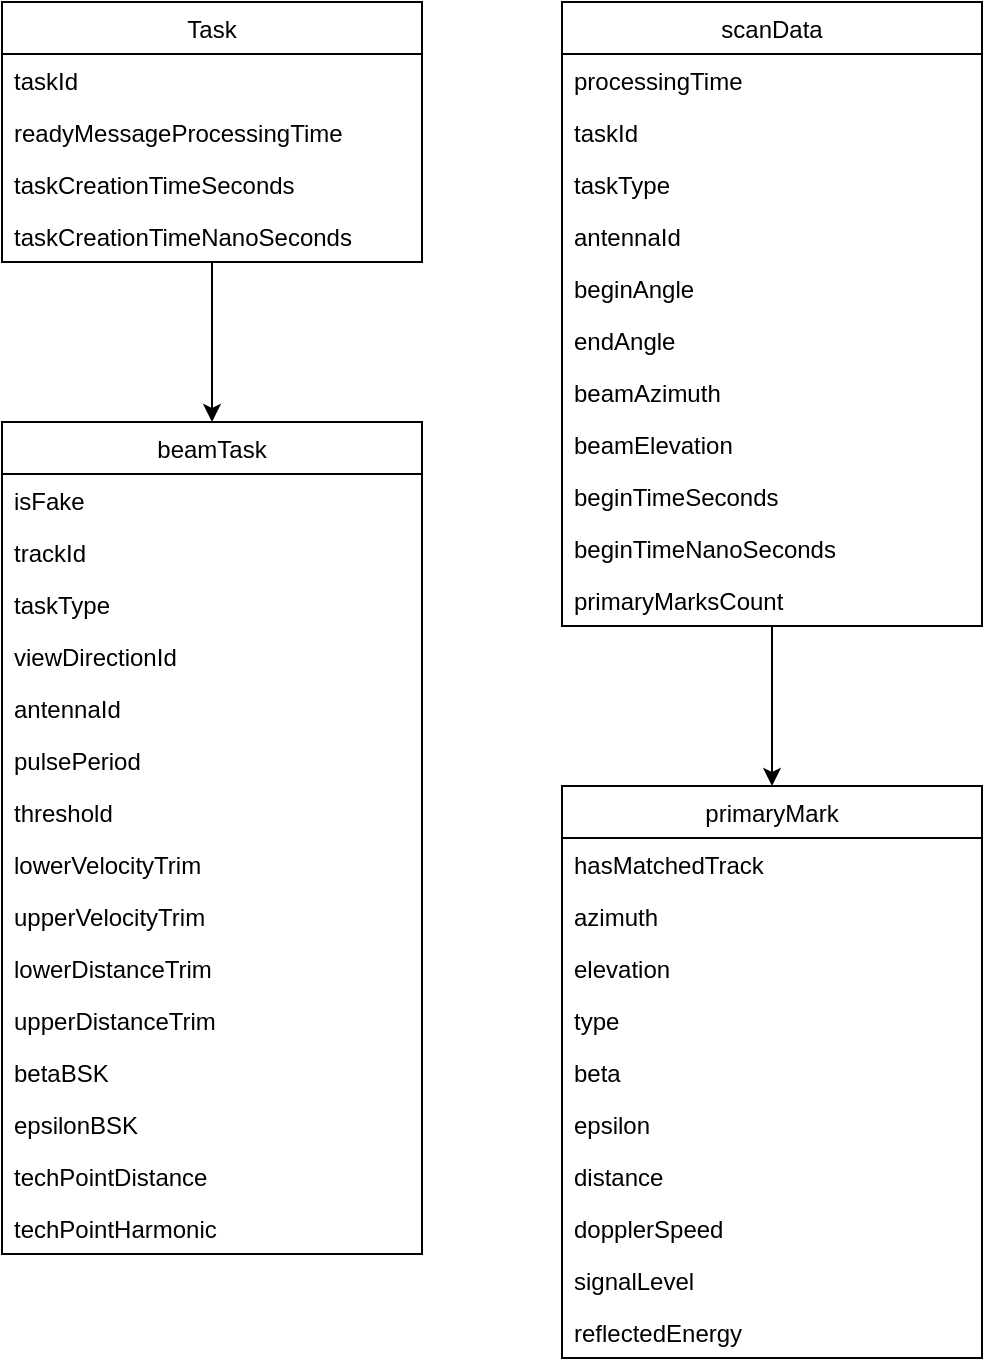 <mxfile version="12.1.9" type="device" pages="1"><diagram name="Page-1" id="9f46799a-70d6-7492-0946-bef42562c5a5"><mxGraphModel dx="1360" dy="755" grid="1" gridSize="10" guides="1" tooltips="1" connect="1" arrows="1" fold="1" page="1" pageScale="1" pageWidth="1100" pageHeight="850" background="#ffffff" math="0" shadow="0"><root><mxCell id="0"/><mxCell id="1" parent="0"/><mxCell id="BMJ7ucmxH0-KqT4Pr_1n-20" value="" style="edgeStyle=orthogonalEdgeStyle;rounded=0;orthogonalLoop=1;jettySize=auto;html=1;" edge="1" parent="1" source="BMJ7ucmxH0-KqT4Pr_1n-2" target="BMJ7ucmxH0-KqT4Pr_1n-15"><mxGeometry relative="1" as="geometry"/></mxCell><mxCell id="BMJ7ucmxH0-KqT4Pr_1n-2" value="Task" style="swimlane;fontStyle=0;childLayout=stackLayout;horizontal=1;startSize=26;fillColor=none;horizontalStack=0;resizeParent=1;resizeParentMax=0;resizeLast=0;collapsible=1;marginBottom=0;" vertex="1" parent="1"><mxGeometry x="50" y="50" width="210" height="130" as="geometry"/></mxCell><mxCell id="BMJ7ucmxH0-KqT4Pr_1n-3" value="taskId" style="text;strokeColor=none;fillColor=none;align=left;verticalAlign=top;spacingLeft=4;spacingRight=4;overflow=hidden;rotatable=0;points=[[0,0.5],[1,0.5]];portConstraint=eastwest;" vertex="1" parent="BMJ7ucmxH0-KqT4Pr_1n-2"><mxGeometry y="26" width="210" height="26" as="geometry"/></mxCell><mxCell id="BMJ7ucmxH0-KqT4Pr_1n-4" value="readyMessageProcessingTime" style="text;strokeColor=none;fillColor=none;align=left;verticalAlign=top;spacingLeft=4;spacingRight=4;overflow=hidden;rotatable=0;points=[[0,0.5],[1,0.5]];portConstraint=eastwest;" vertex="1" parent="BMJ7ucmxH0-KqT4Pr_1n-2"><mxGeometry y="52" width="210" height="26" as="geometry"/></mxCell><mxCell id="BMJ7ucmxH0-KqT4Pr_1n-14" value="taskCreationTimeSeconds" style="text;strokeColor=none;fillColor=none;align=left;verticalAlign=top;spacingLeft=4;spacingRight=4;overflow=hidden;rotatable=0;points=[[0,0.5],[1,0.5]];portConstraint=eastwest;" vertex="1" parent="BMJ7ucmxH0-KqT4Pr_1n-2"><mxGeometry y="78" width="210" height="26" as="geometry"/></mxCell><mxCell id="BMJ7ucmxH0-KqT4Pr_1n-13" value="taskCreationTimeNanoSeconds" style="text;strokeColor=none;fillColor=none;align=left;verticalAlign=top;spacingLeft=4;spacingRight=4;overflow=hidden;rotatable=0;points=[[0,0.5],[1,0.5]];portConstraint=eastwest;" vertex="1" parent="BMJ7ucmxH0-KqT4Pr_1n-2"><mxGeometry y="104" width="210" height="26" as="geometry"/></mxCell><mxCell id="BMJ7ucmxH0-KqT4Pr_1n-15" value="beamTask" style="swimlane;fontStyle=0;childLayout=stackLayout;horizontal=1;startSize=26;fillColor=none;horizontalStack=0;resizeParent=1;resizeParentMax=0;resizeLast=0;collapsible=1;marginBottom=0;" vertex="1" parent="1"><mxGeometry x="50" y="260" width="210" height="416" as="geometry"/></mxCell><mxCell id="BMJ7ucmxH0-KqT4Pr_1n-16" value="isFake" style="text;strokeColor=none;fillColor=none;align=left;verticalAlign=top;spacingLeft=4;spacingRight=4;overflow=hidden;rotatable=0;points=[[0,0.5],[1,0.5]];portConstraint=eastwest;" vertex="1" parent="BMJ7ucmxH0-KqT4Pr_1n-15"><mxGeometry y="26" width="210" height="26" as="geometry"/></mxCell><mxCell id="BMJ7ucmxH0-KqT4Pr_1n-17" value="trackId" style="text;strokeColor=none;fillColor=none;align=left;verticalAlign=top;spacingLeft=4;spacingRight=4;overflow=hidden;rotatable=0;points=[[0,0.5],[1,0.5]];portConstraint=eastwest;" vertex="1" parent="BMJ7ucmxH0-KqT4Pr_1n-15"><mxGeometry y="52" width="210" height="26" as="geometry"/></mxCell><mxCell id="BMJ7ucmxH0-KqT4Pr_1n-18" value="taskType" style="text;strokeColor=none;fillColor=none;align=left;verticalAlign=top;spacingLeft=4;spacingRight=4;overflow=hidden;rotatable=0;points=[[0,0.5],[1,0.5]];portConstraint=eastwest;" vertex="1" parent="BMJ7ucmxH0-KqT4Pr_1n-15"><mxGeometry y="78" width="210" height="26" as="geometry"/></mxCell><mxCell id="BMJ7ucmxH0-KqT4Pr_1n-19" value="viewDirectionId" style="text;strokeColor=none;fillColor=none;align=left;verticalAlign=top;spacingLeft=4;spacingRight=4;overflow=hidden;rotatable=0;points=[[0,0.5],[1,0.5]];portConstraint=eastwest;" vertex="1" parent="BMJ7ucmxH0-KqT4Pr_1n-15"><mxGeometry y="104" width="210" height="26" as="geometry"/></mxCell><mxCell id="BMJ7ucmxH0-KqT4Pr_1n-21" value="antennaId" style="text;strokeColor=none;fillColor=none;align=left;verticalAlign=top;spacingLeft=4;spacingRight=4;overflow=hidden;rotatable=0;points=[[0,0.5],[1,0.5]];portConstraint=eastwest;" vertex="1" parent="BMJ7ucmxH0-KqT4Pr_1n-15"><mxGeometry y="130" width="210" height="26" as="geometry"/></mxCell><mxCell id="BMJ7ucmxH0-KqT4Pr_1n-22" value="pulsePeriod" style="text;strokeColor=none;fillColor=none;align=left;verticalAlign=top;spacingLeft=4;spacingRight=4;overflow=hidden;rotatable=0;points=[[0,0.5],[1,0.5]];portConstraint=eastwest;" vertex="1" parent="BMJ7ucmxH0-KqT4Pr_1n-15"><mxGeometry y="156" width="210" height="26" as="geometry"/></mxCell><mxCell id="BMJ7ucmxH0-KqT4Pr_1n-23" value="threshold" style="text;strokeColor=none;fillColor=none;align=left;verticalAlign=top;spacingLeft=4;spacingRight=4;overflow=hidden;rotatable=0;points=[[0,0.5],[1,0.5]];portConstraint=eastwest;" vertex="1" parent="BMJ7ucmxH0-KqT4Pr_1n-15"><mxGeometry y="182" width="210" height="26" as="geometry"/></mxCell><mxCell id="BMJ7ucmxH0-KqT4Pr_1n-24" value="lowerVelocityTrim" style="text;strokeColor=none;fillColor=none;align=left;verticalAlign=top;spacingLeft=4;spacingRight=4;overflow=hidden;rotatable=0;points=[[0,0.5],[1,0.5]];portConstraint=eastwest;" vertex="1" parent="BMJ7ucmxH0-KqT4Pr_1n-15"><mxGeometry y="208" width="210" height="26" as="geometry"/></mxCell><mxCell id="BMJ7ucmxH0-KqT4Pr_1n-25" value="upperVelocityTrim" style="text;strokeColor=none;fillColor=none;align=left;verticalAlign=top;spacingLeft=4;spacingRight=4;overflow=hidden;rotatable=0;points=[[0,0.5],[1,0.5]];portConstraint=eastwest;" vertex="1" parent="BMJ7ucmxH0-KqT4Pr_1n-15"><mxGeometry y="234" width="210" height="26" as="geometry"/></mxCell><mxCell id="BMJ7ucmxH0-KqT4Pr_1n-26" value="lowerDistanceTrim" style="text;strokeColor=none;fillColor=none;align=left;verticalAlign=top;spacingLeft=4;spacingRight=4;overflow=hidden;rotatable=0;points=[[0,0.5],[1,0.5]];portConstraint=eastwest;" vertex="1" parent="BMJ7ucmxH0-KqT4Pr_1n-15"><mxGeometry y="260" width="210" height="26" as="geometry"/></mxCell><mxCell id="BMJ7ucmxH0-KqT4Pr_1n-27" value="upperDistanceTrim" style="text;strokeColor=none;fillColor=none;align=left;verticalAlign=top;spacingLeft=4;spacingRight=4;overflow=hidden;rotatable=0;points=[[0,0.5],[1,0.5]];portConstraint=eastwest;" vertex="1" parent="BMJ7ucmxH0-KqT4Pr_1n-15"><mxGeometry y="286" width="210" height="26" as="geometry"/></mxCell><mxCell id="BMJ7ucmxH0-KqT4Pr_1n-28" value="betaBSK" style="text;strokeColor=none;fillColor=none;align=left;verticalAlign=top;spacingLeft=4;spacingRight=4;overflow=hidden;rotatable=0;points=[[0,0.5],[1,0.5]];portConstraint=eastwest;" vertex="1" parent="BMJ7ucmxH0-KqT4Pr_1n-15"><mxGeometry y="312" width="210" height="26" as="geometry"/></mxCell><mxCell id="BMJ7ucmxH0-KqT4Pr_1n-29" value="epsilonBSK" style="text;strokeColor=none;fillColor=none;align=left;verticalAlign=top;spacingLeft=4;spacingRight=4;overflow=hidden;rotatable=0;points=[[0,0.5],[1,0.5]];portConstraint=eastwest;" vertex="1" parent="BMJ7ucmxH0-KqT4Pr_1n-15"><mxGeometry y="338" width="210" height="26" as="geometry"/></mxCell><mxCell id="BMJ7ucmxH0-KqT4Pr_1n-30" value="techPointDistance" style="text;strokeColor=none;fillColor=none;align=left;verticalAlign=top;spacingLeft=4;spacingRight=4;overflow=hidden;rotatable=0;points=[[0,0.5],[1,0.5]];portConstraint=eastwest;" vertex="1" parent="BMJ7ucmxH0-KqT4Pr_1n-15"><mxGeometry y="364" width="210" height="26" as="geometry"/></mxCell><mxCell id="BMJ7ucmxH0-KqT4Pr_1n-31" value="techPointHarmonic" style="text;strokeColor=none;fillColor=none;align=left;verticalAlign=top;spacingLeft=4;spacingRight=4;overflow=hidden;rotatable=0;points=[[0,0.5],[1,0.5]];portConstraint=eastwest;" vertex="1" parent="BMJ7ucmxH0-KqT4Pr_1n-15"><mxGeometry y="390" width="210" height="26" as="geometry"/></mxCell><mxCell id="BMJ7ucmxH0-KqT4Pr_1n-57" value="" style="edgeStyle=orthogonalEdgeStyle;rounded=0;orthogonalLoop=1;jettySize=auto;html=1;" edge="1" parent="1" source="BMJ7ucmxH0-KqT4Pr_1n-33" target="BMJ7ucmxH0-KqT4Pr_1n-45"><mxGeometry relative="1" as="geometry"/></mxCell><mxCell id="BMJ7ucmxH0-KqT4Pr_1n-33" value="scanData" style="swimlane;fontStyle=0;childLayout=stackLayout;horizontal=1;startSize=26;fillColor=none;horizontalStack=0;resizeParent=1;resizeParentMax=0;resizeLast=0;collapsible=1;marginBottom=0;" vertex="1" parent="1"><mxGeometry x="330" y="50" width="210" height="312" as="geometry"/></mxCell><mxCell id="BMJ7ucmxH0-KqT4Pr_1n-34" value="processingTime" style="text;strokeColor=none;fillColor=none;align=left;verticalAlign=top;spacingLeft=4;spacingRight=4;overflow=hidden;rotatable=0;points=[[0,0.5],[1,0.5]];portConstraint=eastwest;" vertex="1" parent="BMJ7ucmxH0-KqT4Pr_1n-33"><mxGeometry y="26" width="210" height="26" as="geometry"/></mxCell><mxCell id="BMJ7ucmxH0-KqT4Pr_1n-35" value="taskId" style="text;strokeColor=none;fillColor=none;align=left;verticalAlign=top;spacingLeft=4;spacingRight=4;overflow=hidden;rotatable=0;points=[[0,0.5],[1,0.5]];portConstraint=eastwest;" vertex="1" parent="BMJ7ucmxH0-KqT4Pr_1n-33"><mxGeometry y="52" width="210" height="26" as="geometry"/></mxCell><mxCell id="BMJ7ucmxH0-KqT4Pr_1n-36" value="taskType" style="text;strokeColor=none;fillColor=none;align=left;verticalAlign=top;spacingLeft=4;spacingRight=4;overflow=hidden;rotatable=0;points=[[0,0.5],[1,0.5]];portConstraint=eastwest;" vertex="1" parent="BMJ7ucmxH0-KqT4Pr_1n-33"><mxGeometry y="78" width="210" height="26" as="geometry"/></mxCell><mxCell id="BMJ7ucmxH0-KqT4Pr_1n-37" value="antennaId" style="text;strokeColor=none;fillColor=none;align=left;verticalAlign=top;spacingLeft=4;spacingRight=4;overflow=hidden;rotatable=0;points=[[0,0.5],[1,0.5]];portConstraint=eastwest;" vertex="1" parent="BMJ7ucmxH0-KqT4Pr_1n-33"><mxGeometry y="104" width="210" height="26" as="geometry"/></mxCell><mxCell id="BMJ7ucmxH0-KqT4Pr_1n-38" value="beginAngle" style="text;strokeColor=none;fillColor=none;align=left;verticalAlign=top;spacingLeft=4;spacingRight=4;overflow=hidden;rotatable=0;points=[[0,0.5],[1,0.5]];portConstraint=eastwest;" vertex="1" parent="BMJ7ucmxH0-KqT4Pr_1n-33"><mxGeometry y="130" width="210" height="26" as="geometry"/></mxCell><mxCell id="BMJ7ucmxH0-KqT4Pr_1n-39" value="endAngle" style="text;strokeColor=none;fillColor=none;align=left;verticalAlign=top;spacingLeft=4;spacingRight=4;overflow=hidden;rotatable=0;points=[[0,0.5],[1,0.5]];portConstraint=eastwest;" vertex="1" parent="BMJ7ucmxH0-KqT4Pr_1n-33"><mxGeometry y="156" width="210" height="26" as="geometry"/></mxCell><mxCell id="BMJ7ucmxH0-KqT4Pr_1n-40" value="beamAzimuth" style="text;strokeColor=none;fillColor=none;align=left;verticalAlign=top;spacingLeft=4;spacingRight=4;overflow=hidden;rotatable=0;points=[[0,0.5],[1,0.5]];portConstraint=eastwest;" vertex="1" parent="BMJ7ucmxH0-KqT4Pr_1n-33"><mxGeometry y="182" width="210" height="26" as="geometry"/></mxCell><mxCell id="BMJ7ucmxH0-KqT4Pr_1n-41" value="beamElevation" style="text;strokeColor=none;fillColor=none;align=left;verticalAlign=top;spacingLeft=4;spacingRight=4;overflow=hidden;rotatable=0;points=[[0,0.5],[1,0.5]];portConstraint=eastwest;" vertex="1" parent="BMJ7ucmxH0-KqT4Pr_1n-33"><mxGeometry y="208" width="210" height="26" as="geometry"/></mxCell><mxCell id="BMJ7ucmxH0-KqT4Pr_1n-42" value="beginTimeSeconds" style="text;strokeColor=none;fillColor=none;align=left;verticalAlign=top;spacingLeft=4;spacingRight=4;overflow=hidden;rotatable=0;points=[[0,0.5],[1,0.5]];portConstraint=eastwest;" vertex="1" parent="BMJ7ucmxH0-KqT4Pr_1n-33"><mxGeometry y="234" width="210" height="26" as="geometry"/></mxCell><mxCell id="BMJ7ucmxH0-KqT4Pr_1n-43" value="beginTimeNanoSeconds" style="text;strokeColor=none;fillColor=none;align=left;verticalAlign=top;spacingLeft=4;spacingRight=4;overflow=hidden;rotatable=0;points=[[0,0.5],[1,0.5]];portConstraint=eastwest;" vertex="1" parent="BMJ7ucmxH0-KqT4Pr_1n-33"><mxGeometry y="260" width="210" height="26" as="geometry"/></mxCell><mxCell id="BMJ7ucmxH0-KqT4Pr_1n-44" value="primaryMarksCount" style="text;strokeColor=none;fillColor=none;align=left;verticalAlign=top;spacingLeft=4;spacingRight=4;overflow=hidden;rotatable=0;points=[[0,0.5],[1,0.5]];portConstraint=eastwest;" vertex="1" parent="BMJ7ucmxH0-KqT4Pr_1n-33"><mxGeometry y="286" width="210" height="26" as="geometry"/></mxCell><mxCell id="BMJ7ucmxH0-KqT4Pr_1n-45" value="primaryMark" style="swimlane;fontStyle=0;childLayout=stackLayout;horizontal=1;startSize=26;fillColor=none;horizontalStack=0;resizeParent=1;resizeParentMax=0;resizeLast=0;collapsible=1;marginBottom=0;" vertex="1" parent="1"><mxGeometry x="330" y="442" width="210" height="286" as="geometry"/></mxCell><mxCell id="BMJ7ucmxH0-KqT4Pr_1n-46" value="hasMatchedTrack" style="text;strokeColor=none;fillColor=none;align=left;verticalAlign=top;spacingLeft=4;spacingRight=4;overflow=hidden;rotatable=0;points=[[0,0.5],[1,0.5]];portConstraint=eastwest;" vertex="1" parent="BMJ7ucmxH0-KqT4Pr_1n-45"><mxGeometry y="26" width="210" height="26" as="geometry"/></mxCell><mxCell id="BMJ7ucmxH0-KqT4Pr_1n-47" value="azimuth" style="text;strokeColor=none;fillColor=none;align=left;verticalAlign=top;spacingLeft=4;spacingRight=4;overflow=hidden;rotatable=0;points=[[0,0.5],[1,0.5]];portConstraint=eastwest;" vertex="1" parent="BMJ7ucmxH0-KqT4Pr_1n-45"><mxGeometry y="52" width="210" height="26" as="geometry"/></mxCell><mxCell id="BMJ7ucmxH0-KqT4Pr_1n-48" value="elevation" style="text;strokeColor=none;fillColor=none;align=left;verticalAlign=top;spacingLeft=4;spacingRight=4;overflow=hidden;rotatable=0;points=[[0,0.5],[1,0.5]];portConstraint=eastwest;" vertex="1" parent="BMJ7ucmxH0-KqT4Pr_1n-45"><mxGeometry y="78" width="210" height="26" as="geometry"/></mxCell><mxCell id="BMJ7ucmxH0-KqT4Pr_1n-49" value="type" style="text;strokeColor=none;fillColor=none;align=left;verticalAlign=top;spacingLeft=4;spacingRight=4;overflow=hidden;rotatable=0;points=[[0,0.5],[1,0.5]];portConstraint=eastwest;" vertex="1" parent="BMJ7ucmxH0-KqT4Pr_1n-45"><mxGeometry y="104" width="210" height="26" as="geometry"/></mxCell><mxCell id="BMJ7ucmxH0-KqT4Pr_1n-50" value="beta" style="text;strokeColor=none;fillColor=none;align=left;verticalAlign=top;spacingLeft=4;spacingRight=4;overflow=hidden;rotatable=0;points=[[0,0.5],[1,0.5]];portConstraint=eastwest;" vertex="1" parent="BMJ7ucmxH0-KqT4Pr_1n-45"><mxGeometry y="130" width="210" height="26" as="geometry"/></mxCell><mxCell id="BMJ7ucmxH0-KqT4Pr_1n-51" value="epsilon" style="text;strokeColor=none;fillColor=none;align=left;verticalAlign=top;spacingLeft=4;spacingRight=4;overflow=hidden;rotatable=0;points=[[0,0.5],[1,0.5]];portConstraint=eastwest;" vertex="1" parent="BMJ7ucmxH0-KqT4Pr_1n-45"><mxGeometry y="156" width="210" height="26" as="geometry"/></mxCell><mxCell id="BMJ7ucmxH0-KqT4Pr_1n-52" value="distance" style="text;strokeColor=none;fillColor=none;align=left;verticalAlign=top;spacingLeft=4;spacingRight=4;overflow=hidden;rotatable=0;points=[[0,0.5],[1,0.5]];portConstraint=eastwest;" vertex="1" parent="BMJ7ucmxH0-KqT4Pr_1n-45"><mxGeometry y="182" width="210" height="26" as="geometry"/></mxCell><mxCell id="BMJ7ucmxH0-KqT4Pr_1n-53" value="dopplerSpeed" style="text;strokeColor=none;fillColor=none;align=left;verticalAlign=top;spacingLeft=4;spacingRight=4;overflow=hidden;rotatable=0;points=[[0,0.5],[1,0.5]];portConstraint=eastwest;" vertex="1" parent="BMJ7ucmxH0-KqT4Pr_1n-45"><mxGeometry y="208" width="210" height="26" as="geometry"/></mxCell><mxCell id="BMJ7ucmxH0-KqT4Pr_1n-54" value="signalLevel" style="text;strokeColor=none;fillColor=none;align=left;verticalAlign=top;spacingLeft=4;spacingRight=4;overflow=hidden;rotatable=0;points=[[0,0.5],[1,0.5]];portConstraint=eastwest;" vertex="1" parent="BMJ7ucmxH0-KqT4Pr_1n-45"><mxGeometry y="234" width="210" height="26" as="geometry"/></mxCell><mxCell id="BMJ7ucmxH0-KqT4Pr_1n-55" value="reflectedEnergy" style="text;strokeColor=none;fillColor=none;align=left;verticalAlign=top;spacingLeft=4;spacingRight=4;overflow=hidden;rotatable=0;points=[[0,0.5],[1,0.5]];portConstraint=eastwest;" vertex="1" parent="BMJ7ucmxH0-KqT4Pr_1n-45"><mxGeometry y="260" width="210" height="26" as="geometry"/></mxCell></root></mxGraphModel></diagram></mxfile>